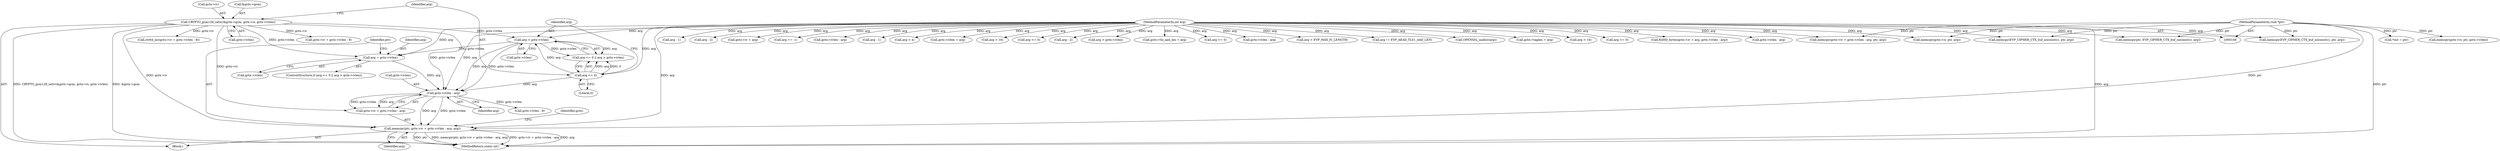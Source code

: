 digraph "0_openssl_00d965474b22b54e4275232bc71ee0c699c5cd21_0@API" {
"1000380" [label="(Call,memcpy(ptr, gctx->iv + gctx->ivlen - arg, arg))"];
"1000112" [label="(MethodParameterIn,void *ptr)"];
"1000354" [label="(Call,CRYPTO_gcm128_setiv(&gctx->gcm, gctx->iv, gctx->ivlen))"];
"1000386" [label="(Call,gctx->ivlen - arg)"];
"1000370" [label="(Call,arg > gctx->ivlen)"];
"1000367" [label="(Call,arg <= 0)"];
"1000111" [label="(MethodParameterIn,int arg)"];
"1000375" [label="(Call,arg = gctx->ivlen)"];
"1000520" [label="(Call,arg - 2)"];
"1000177" [label="(Call,arg > gctx->ivlen)"];
"1000464" [label="(Call,memcpy(EVP_CIPHER_CTX_buf_noconst(c), ptr, arg))"];
"1000541" [label="(Call,*out = ptr)"];
"1000359" [label="(Call,gctx->iv)"];
"1000366" [label="(Call,arg <= 0 || arg > gctx->ivlen)"];
"1000372" [label="(Call,gctx->ivlen)"];
"1000469" [label="(Call,gctx->tls_aad_len = arg)"];
"1000218" [label="(Call,arg <= 0)"];
"1000627" [label="(MethodReturn,static int)"];
"1000324" [label="(Call,gctx->ivlen - arg)"];
"1000367" [label="(Call,arg <= 0)"];
"1000368" [label="(Identifier,arg)"];
"1000390" [label="(Identifier,arg)"];
"1000380" [label="(Call,memcpy(ptr, gctx->iv + gctx->ivlen - arg, arg))"];
"1000381" [label="(Identifier,ptr)"];
"1000354" [label="(Call,CRYPTO_gcm128_setiv(&gctx->gcm, gctx->iv, gctx->ivlen))"];
"1000386" [label="(Call,gctx->ivlen - arg)"];
"1000174" [label="(Call,arg > EVP_MAX_IV_LENGTH)"];
"1000459" [label="(Call,arg != EVP_AEAD_TLS1_AAD_LEN)"];
"1000198" [label="(Call,OPENSSL_malloc(arg))"];
"1000377" [label="(Call,gctx->ivlen)"];
"1000369" [label="(Literal,0)"];
"1000234" [label="(Call,gctx->taglen = arg)"];
"1000395" [label="(Identifier,gctx)"];
"1000392" [label="(Call,ctr64_inc(gctx->iv + gctx->ivlen - 8))"];
"1000397" [label="(Call,gctx->ivlen - 8)"];
"1000229" [label="(Call,memcpy(EVP_CIPHER_CTX_buf_noconst(c), ptr, arg))"];
"1000248" [label="(Call,arg > 16)"];
"1000244" [label="(Call,arg <= 0)"];
"1000318" [label="(Call,RAND_bytes(gctx->iv + arg, gctx->ivlen - arg))"];
"1000376" [label="(Identifier,arg)"];
"1000375" [label="(Call,arg = gctx->ivlen)"];
"1000370" [label="(Call,arg > gctx->ivlen)"];
"1000382" [label="(Call,gctx->iv + gctx->ivlen - arg)"];
"1000112" [label="(MethodParameterIn,void *ptr)"];
"1000111" [label="(MethodParameterIn,int arg)"];
"1000387" [label="(Call,gctx->ivlen)"];
"1000432" [label="(Call,gctx->ivlen - arg)"];
"1000490" [label="(Call,arg - 1)"];
"1000483" [label="(Call,arg - 2)"];
"1000371" [label="(Identifier,arg)"];
"1000319" [label="(Call,gctx->iv + arg)"];
"1000362" [label="(Call,gctx->ivlen)"];
"1000271" [label="(Call,arg == -1)"];
"1000297" [label="(Call,gctx->ivlen - arg)"];
"1000530" [label="(Call,arg - 1)"];
"1000293" [label="(Call,arg < 4)"];
"1000365" [label="(ControlStructure,if (arg <= 0 || arg > gctx->ivlen))"];
"1000122" [label="(Block,)"];
"1000355" [label="(Call,&gctx->gcm)"];
"1000208" [label="(Call,gctx->ivlen = arg)"];
"1000427" [label="(Call,memcpy(gctx->iv + gctx->ivlen - arg, ptr, arg))"];
"1000307" [label="(Call,memcpy(gctx->iv, ptr, arg))"];
"1000393" [label="(Call,gctx->iv + gctx->ivlen - 8)"];
"1000222" [label="(Call,arg > 16)"];
"1000167" [label="(Call,arg <= 0)"];
"1000276" [label="(Call,memcpy(gctx->iv, ptr, gctx->ivlen))"];
"1000391" [label="(Identifier,arg)"];
"1000262" [label="(Call,memcpy(ptr, EVP_CIPHER_CTX_buf_noconst(c), arg))"];
"1000380" -> "1000122"  [label="AST: "];
"1000380" -> "1000391"  [label="CFG: "];
"1000381" -> "1000380"  [label="AST: "];
"1000382" -> "1000380"  [label="AST: "];
"1000391" -> "1000380"  [label="AST: "];
"1000395" -> "1000380"  [label="CFG: "];
"1000380" -> "1000627"  [label="DDG: memcpy(ptr, gctx->iv + gctx->ivlen - arg, arg)"];
"1000380" -> "1000627"  [label="DDG: gctx->iv + gctx->ivlen - arg"];
"1000380" -> "1000627"  [label="DDG: arg"];
"1000380" -> "1000627"  [label="DDG: ptr"];
"1000112" -> "1000380"  [label="DDG: ptr"];
"1000354" -> "1000380"  [label="DDG: gctx->iv"];
"1000386" -> "1000380"  [label="DDG: gctx->ivlen"];
"1000386" -> "1000380"  [label="DDG: arg"];
"1000111" -> "1000380"  [label="DDG: arg"];
"1000112" -> "1000108"  [label="AST: "];
"1000112" -> "1000627"  [label="DDG: ptr"];
"1000112" -> "1000229"  [label="DDG: ptr"];
"1000112" -> "1000262"  [label="DDG: ptr"];
"1000112" -> "1000276"  [label="DDG: ptr"];
"1000112" -> "1000307"  [label="DDG: ptr"];
"1000112" -> "1000427"  [label="DDG: ptr"];
"1000112" -> "1000464"  [label="DDG: ptr"];
"1000112" -> "1000541"  [label="DDG: ptr"];
"1000354" -> "1000122"  [label="AST: "];
"1000354" -> "1000362"  [label="CFG: "];
"1000355" -> "1000354"  [label="AST: "];
"1000359" -> "1000354"  [label="AST: "];
"1000362" -> "1000354"  [label="AST: "];
"1000368" -> "1000354"  [label="CFG: "];
"1000354" -> "1000627"  [label="DDG: CRYPTO_gcm128_setiv(&gctx->gcm, gctx->iv, gctx->ivlen)"];
"1000354" -> "1000627"  [label="DDG: &gctx->gcm"];
"1000354" -> "1000370"  [label="DDG: gctx->ivlen"];
"1000354" -> "1000375"  [label="DDG: gctx->ivlen"];
"1000354" -> "1000382"  [label="DDG: gctx->iv"];
"1000354" -> "1000386"  [label="DDG: gctx->ivlen"];
"1000354" -> "1000392"  [label="DDG: gctx->iv"];
"1000354" -> "1000393"  [label="DDG: gctx->iv"];
"1000386" -> "1000382"  [label="AST: "];
"1000386" -> "1000390"  [label="CFG: "];
"1000387" -> "1000386"  [label="AST: "];
"1000390" -> "1000386"  [label="AST: "];
"1000382" -> "1000386"  [label="CFG: "];
"1000386" -> "1000382"  [label="DDG: gctx->ivlen"];
"1000386" -> "1000382"  [label="DDG: arg"];
"1000370" -> "1000386"  [label="DDG: gctx->ivlen"];
"1000370" -> "1000386"  [label="DDG: arg"];
"1000375" -> "1000386"  [label="DDG: arg"];
"1000367" -> "1000386"  [label="DDG: arg"];
"1000111" -> "1000386"  [label="DDG: arg"];
"1000386" -> "1000397"  [label="DDG: gctx->ivlen"];
"1000370" -> "1000366"  [label="AST: "];
"1000370" -> "1000372"  [label="CFG: "];
"1000371" -> "1000370"  [label="AST: "];
"1000372" -> "1000370"  [label="AST: "];
"1000366" -> "1000370"  [label="CFG: "];
"1000370" -> "1000366"  [label="DDG: arg"];
"1000370" -> "1000366"  [label="DDG: gctx->ivlen"];
"1000367" -> "1000370"  [label="DDG: arg"];
"1000111" -> "1000370"  [label="DDG: arg"];
"1000370" -> "1000375"  [label="DDG: gctx->ivlen"];
"1000367" -> "1000366"  [label="AST: "];
"1000367" -> "1000369"  [label="CFG: "];
"1000368" -> "1000367"  [label="AST: "];
"1000369" -> "1000367"  [label="AST: "];
"1000371" -> "1000367"  [label="CFG: "];
"1000366" -> "1000367"  [label="CFG: "];
"1000367" -> "1000366"  [label="DDG: arg"];
"1000367" -> "1000366"  [label="DDG: 0"];
"1000111" -> "1000367"  [label="DDG: arg"];
"1000111" -> "1000108"  [label="AST: "];
"1000111" -> "1000627"  [label="DDG: arg"];
"1000111" -> "1000167"  [label="DDG: arg"];
"1000111" -> "1000174"  [label="DDG: arg"];
"1000111" -> "1000177"  [label="DDG: arg"];
"1000111" -> "1000198"  [label="DDG: arg"];
"1000111" -> "1000208"  [label="DDG: arg"];
"1000111" -> "1000218"  [label="DDG: arg"];
"1000111" -> "1000222"  [label="DDG: arg"];
"1000111" -> "1000229"  [label="DDG: arg"];
"1000111" -> "1000234"  [label="DDG: arg"];
"1000111" -> "1000244"  [label="DDG: arg"];
"1000111" -> "1000248"  [label="DDG: arg"];
"1000111" -> "1000262"  [label="DDG: arg"];
"1000111" -> "1000271"  [label="DDG: arg"];
"1000111" -> "1000293"  [label="DDG: arg"];
"1000111" -> "1000297"  [label="DDG: arg"];
"1000111" -> "1000307"  [label="DDG: arg"];
"1000111" -> "1000318"  [label="DDG: arg"];
"1000111" -> "1000319"  [label="DDG: arg"];
"1000111" -> "1000324"  [label="DDG: arg"];
"1000111" -> "1000375"  [label="DDG: arg"];
"1000111" -> "1000432"  [label="DDG: arg"];
"1000111" -> "1000427"  [label="DDG: arg"];
"1000111" -> "1000459"  [label="DDG: arg"];
"1000111" -> "1000464"  [label="DDG: arg"];
"1000111" -> "1000469"  [label="DDG: arg"];
"1000111" -> "1000483"  [label="DDG: arg"];
"1000111" -> "1000490"  [label="DDG: arg"];
"1000111" -> "1000520"  [label="DDG: arg"];
"1000111" -> "1000530"  [label="DDG: arg"];
"1000375" -> "1000365"  [label="AST: "];
"1000375" -> "1000377"  [label="CFG: "];
"1000376" -> "1000375"  [label="AST: "];
"1000377" -> "1000375"  [label="AST: "];
"1000381" -> "1000375"  [label="CFG: "];
}
